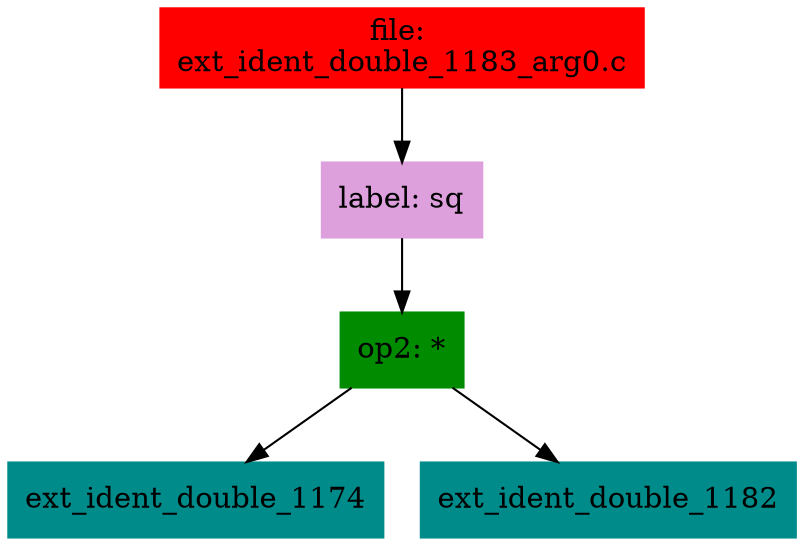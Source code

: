 digraph G {
node [shape=box]

0 [label="file: 
ext_ident_double_1183_arg0.c",color=red, style=filled]
1 [label="label: sq",color=plum, style=filled]
0 -> 1
2 [label="op2: *",color=green4, style=filled]
1 -> 2
3 [label="ext_ident_double_1174",color=cyan4, style=filled]
2 -> 3
293 [label="ext_ident_double_1182",color=cyan4, style=filled]
2 -> 293


}


